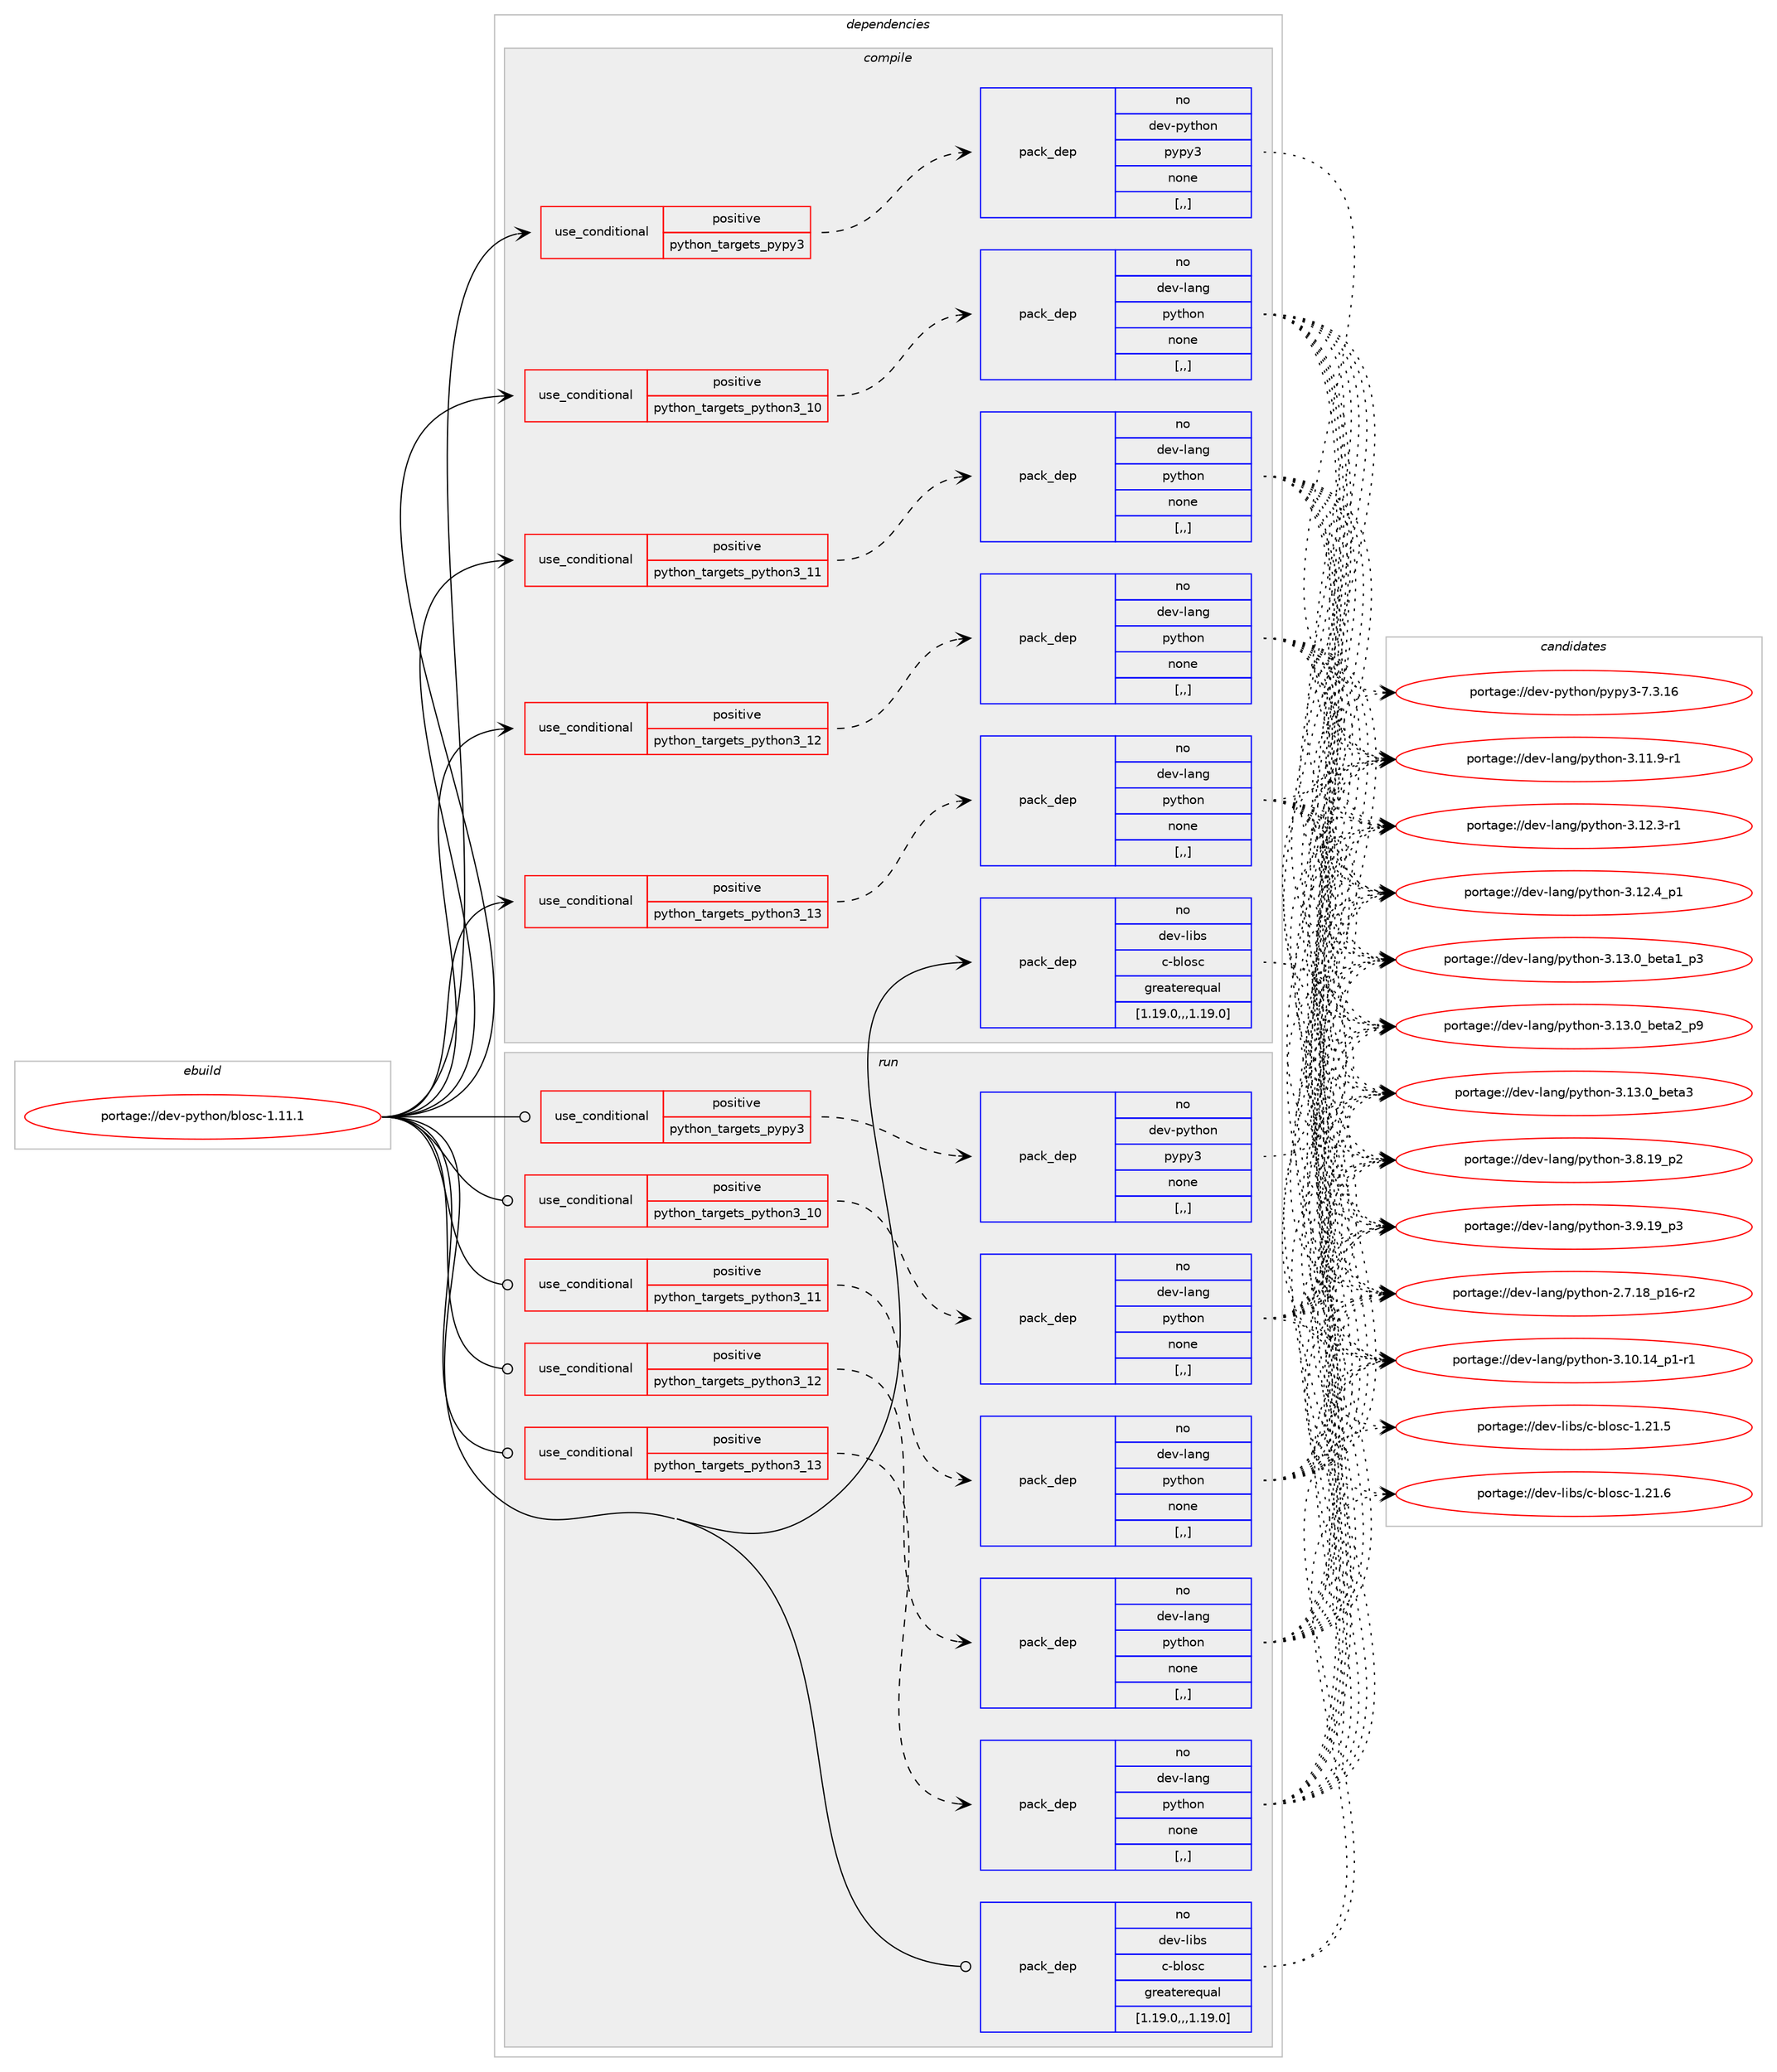 digraph prolog {

# *************
# Graph options
# *************

newrank=true;
concentrate=true;
compound=true;
graph [rankdir=LR,fontname=Helvetica,fontsize=10,ranksep=1.5];#, ranksep=2.5, nodesep=0.2];
edge  [arrowhead=vee];
node  [fontname=Helvetica,fontsize=10];

# **********
# The ebuild
# **********

subgraph cluster_leftcol {
color=gray;
rank=same;
label=<<i>ebuild</i>>;
id [label="portage://dev-python/blosc-1.11.1", color=red, width=4, href="../dev-python/blosc-1.11.1.svg"];
}

# ****************
# The dependencies
# ****************

subgraph cluster_midcol {
color=gray;
label=<<i>dependencies</i>>;
subgraph cluster_compile {
fillcolor="#eeeeee";
style=filled;
label=<<i>compile</i>>;
subgraph cond30429 {
dependency139536 [label=<<TABLE BORDER="0" CELLBORDER="1" CELLSPACING="0" CELLPADDING="4"><TR><TD ROWSPAN="3" CELLPADDING="10">use_conditional</TD></TR><TR><TD>positive</TD></TR><TR><TD>python_targets_pypy3</TD></TR></TABLE>>, shape=none, color=red];
subgraph pack107898 {
dependency139537 [label=<<TABLE BORDER="0" CELLBORDER="1" CELLSPACING="0" CELLPADDING="4" WIDTH="220"><TR><TD ROWSPAN="6" CELLPADDING="30">pack_dep</TD></TR><TR><TD WIDTH="110">no</TD></TR><TR><TD>dev-python</TD></TR><TR><TD>pypy3</TD></TR><TR><TD>none</TD></TR><TR><TD>[,,]</TD></TR></TABLE>>, shape=none, color=blue];
}
dependency139536:e -> dependency139537:w [weight=20,style="dashed",arrowhead="vee"];
}
id:e -> dependency139536:w [weight=20,style="solid",arrowhead="vee"];
subgraph cond30430 {
dependency139538 [label=<<TABLE BORDER="0" CELLBORDER="1" CELLSPACING="0" CELLPADDING="4"><TR><TD ROWSPAN="3" CELLPADDING="10">use_conditional</TD></TR><TR><TD>positive</TD></TR><TR><TD>python_targets_python3_10</TD></TR></TABLE>>, shape=none, color=red];
subgraph pack107899 {
dependency139539 [label=<<TABLE BORDER="0" CELLBORDER="1" CELLSPACING="0" CELLPADDING="4" WIDTH="220"><TR><TD ROWSPAN="6" CELLPADDING="30">pack_dep</TD></TR><TR><TD WIDTH="110">no</TD></TR><TR><TD>dev-lang</TD></TR><TR><TD>python</TD></TR><TR><TD>none</TD></TR><TR><TD>[,,]</TD></TR></TABLE>>, shape=none, color=blue];
}
dependency139538:e -> dependency139539:w [weight=20,style="dashed",arrowhead="vee"];
}
id:e -> dependency139538:w [weight=20,style="solid",arrowhead="vee"];
subgraph cond30431 {
dependency139540 [label=<<TABLE BORDER="0" CELLBORDER="1" CELLSPACING="0" CELLPADDING="4"><TR><TD ROWSPAN="3" CELLPADDING="10">use_conditional</TD></TR><TR><TD>positive</TD></TR><TR><TD>python_targets_python3_11</TD></TR></TABLE>>, shape=none, color=red];
subgraph pack107900 {
dependency139541 [label=<<TABLE BORDER="0" CELLBORDER="1" CELLSPACING="0" CELLPADDING="4" WIDTH="220"><TR><TD ROWSPAN="6" CELLPADDING="30">pack_dep</TD></TR><TR><TD WIDTH="110">no</TD></TR><TR><TD>dev-lang</TD></TR><TR><TD>python</TD></TR><TR><TD>none</TD></TR><TR><TD>[,,]</TD></TR></TABLE>>, shape=none, color=blue];
}
dependency139540:e -> dependency139541:w [weight=20,style="dashed",arrowhead="vee"];
}
id:e -> dependency139540:w [weight=20,style="solid",arrowhead="vee"];
subgraph cond30432 {
dependency139542 [label=<<TABLE BORDER="0" CELLBORDER="1" CELLSPACING="0" CELLPADDING="4"><TR><TD ROWSPAN="3" CELLPADDING="10">use_conditional</TD></TR><TR><TD>positive</TD></TR><TR><TD>python_targets_python3_12</TD></TR></TABLE>>, shape=none, color=red];
subgraph pack107901 {
dependency139543 [label=<<TABLE BORDER="0" CELLBORDER="1" CELLSPACING="0" CELLPADDING="4" WIDTH="220"><TR><TD ROWSPAN="6" CELLPADDING="30">pack_dep</TD></TR><TR><TD WIDTH="110">no</TD></TR><TR><TD>dev-lang</TD></TR><TR><TD>python</TD></TR><TR><TD>none</TD></TR><TR><TD>[,,]</TD></TR></TABLE>>, shape=none, color=blue];
}
dependency139542:e -> dependency139543:w [weight=20,style="dashed",arrowhead="vee"];
}
id:e -> dependency139542:w [weight=20,style="solid",arrowhead="vee"];
subgraph cond30433 {
dependency139544 [label=<<TABLE BORDER="0" CELLBORDER="1" CELLSPACING="0" CELLPADDING="4"><TR><TD ROWSPAN="3" CELLPADDING="10">use_conditional</TD></TR><TR><TD>positive</TD></TR><TR><TD>python_targets_python3_13</TD></TR></TABLE>>, shape=none, color=red];
subgraph pack107902 {
dependency139545 [label=<<TABLE BORDER="0" CELLBORDER="1" CELLSPACING="0" CELLPADDING="4" WIDTH="220"><TR><TD ROWSPAN="6" CELLPADDING="30">pack_dep</TD></TR><TR><TD WIDTH="110">no</TD></TR><TR><TD>dev-lang</TD></TR><TR><TD>python</TD></TR><TR><TD>none</TD></TR><TR><TD>[,,]</TD></TR></TABLE>>, shape=none, color=blue];
}
dependency139544:e -> dependency139545:w [weight=20,style="dashed",arrowhead="vee"];
}
id:e -> dependency139544:w [weight=20,style="solid",arrowhead="vee"];
subgraph pack107903 {
dependency139546 [label=<<TABLE BORDER="0" CELLBORDER="1" CELLSPACING="0" CELLPADDING="4" WIDTH="220"><TR><TD ROWSPAN="6" CELLPADDING="30">pack_dep</TD></TR><TR><TD WIDTH="110">no</TD></TR><TR><TD>dev-libs</TD></TR><TR><TD>c-blosc</TD></TR><TR><TD>greaterequal</TD></TR><TR><TD>[1.19.0,,,1.19.0]</TD></TR></TABLE>>, shape=none, color=blue];
}
id:e -> dependency139546:w [weight=20,style="solid",arrowhead="vee"];
}
subgraph cluster_compileandrun {
fillcolor="#eeeeee";
style=filled;
label=<<i>compile and run</i>>;
}
subgraph cluster_run {
fillcolor="#eeeeee";
style=filled;
label=<<i>run</i>>;
subgraph cond30434 {
dependency139547 [label=<<TABLE BORDER="0" CELLBORDER="1" CELLSPACING="0" CELLPADDING="4"><TR><TD ROWSPAN="3" CELLPADDING="10">use_conditional</TD></TR><TR><TD>positive</TD></TR><TR><TD>python_targets_pypy3</TD></TR></TABLE>>, shape=none, color=red];
subgraph pack107904 {
dependency139548 [label=<<TABLE BORDER="0" CELLBORDER="1" CELLSPACING="0" CELLPADDING="4" WIDTH="220"><TR><TD ROWSPAN="6" CELLPADDING="30">pack_dep</TD></TR><TR><TD WIDTH="110">no</TD></TR><TR><TD>dev-python</TD></TR><TR><TD>pypy3</TD></TR><TR><TD>none</TD></TR><TR><TD>[,,]</TD></TR></TABLE>>, shape=none, color=blue];
}
dependency139547:e -> dependency139548:w [weight=20,style="dashed",arrowhead="vee"];
}
id:e -> dependency139547:w [weight=20,style="solid",arrowhead="odot"];
subgraph cond30435 {
dependency139549 [label=<<TABLE BORDER="0" CELLBORDER="1" CELLSPACING="0" CELLPADDING="4"><TR><TD ROWSPAN="3" CELLPADDING="10">use_conditional</TD></TR><TR><TD>positive</TD></TR><TR><TD>python_targets_python3_10</TD></TR></TABLE>>, shape=none, color=red];
subgraph pack107905 {
dependency139550 [label=<<TABLE BORDER="0" CELLBORDER="1" CELLSPACING="0" CELLPADDING="4" WIDTH="220"><TR><TD ROWSPAN="6" CELLPADDING="30">pack_dep</TD></TR><TR><TD WIDTH="110">no</TD></TR><TR><TD>dev-lang</TD></TR><TR><TD>python</TD></TR><TR><TD>none</TD></TR><TR><TD>[,,]</TD></TR></TABLE>>, shape=none, color=blue];
}
dependency139549:e -> dependency139550:w [weight=20,style="dashed",arrowhead="vee"];
}
id:e -> dependency139549:w [weight=20,style="solid",arrowhead="odot"];
subgraph cond30436 {
dependency139551 [label=<<TABLE BORDER="0" CELLBORDER="1" CELLSPACING="0" CELLPADDING="4"><TR><TD ROWSPAN="3" CELLPADDING="10">use_conditional</TD></TR><TR><TD>positive</TD></TR><TR><TD>python_targets_python3_11</TD></TR></TABLE>>, shape=none, color=red];
subgraph pack107906 {
dependency139552 [label=<<TABLE BORDER="0" CELLBORDER="1" CELLSPACING="0" CELLPADDING="4" WIDTH="220"><TR><TD ROWSPAN="6" CELLPADDING="30">pack_dep</TD></TR><TR><TD WIDTH="110">no</TD></TR><TR><TD>dev-lang</TD></TR><TR><TD>python</TD></TR><TR><TD>none</TD></TR><TR><TD>[,,]</TD></TR></TABLE>>, shape=none, color=blue];
}
dependency139551:e -> dependency139552:w [weight=20,style="dashed",arrowhead="vee"];
}
id:e -> dependency139551:w [weight=20,style="solid",arrowhead="odot"];
subgraph cond30437 {
dependency139553 [label=<<TABLE BORDER="0" CELLBORDER="1" CELLSPACING="0" CELLPADDING="4"><TR><TD ROWSPAN="3" CELLPADDING="10">use_conditional</TD></TR><TR><TD>positive</TD></TR><TR><TD>python_targets_python3_12</TD></TR></TABLE>>, shape=none, color=red];
subgraph pack107907 {
dependency139554 [label=<<TABLE BORDER="0" CELLBORDER="1" CELLSPACING="0" CELLPADDING="4" WIDTH="220"><TR><TD ROWSPAN="6" CELLPADDING="30">pack_dep</TD></TR><TR><TD WIDTH="110">no</TD></TR><TR><TD>dev-lang</TD></TR><TR><TD>python</TD></TR><TR><TD>none</TD></TR><TR><TD>[,,]</TD></TR></TABLE>>, shape=none, color=blue];
}
dependency139553:e -> dependency139554:w [weight=20,style="dashed",arrowhead="vee"];
}
id:e -> dependency139553:w [weight=20,style="solid",arrowhead="odot"];
subgraph cond30438 {
dependency139555 [label=<<TABLE BORDER="0" CELLBORDER="1" CELLSPACING="0" CELLPADDING="4"><TR><TD ROWSPAN="3" CELLPADDING="10">use_conditional</TD></TR><TR><TD>positive</TD></TR><TR><TD>python_targets_python3_13</TD></TR></TABLE>>, shape=none, color=red];
subgraph pack107908 {
dependency139556 [label=<<TABLE BORDER="0" CELLBORDER="1" CELLSPACING="0" CELLPADDING="4" WIDTH="220"><TR><TD ROWSPAN="6" CELLPADDING="30">pack_dep</TD></TR><TR><TD WIDTH="110">no</TD></TR><TR><TD>dev-lang</TD></TR><TR><TD>python</TD></TR><TR><TD>none</TD></TR><TR><TD>[,,]</TD></TR></TABLE>>, shape=none, color=blue];
}
dependency139555:e -> dependency139556:w [weight=20,style="dashed",arrowhead="vee"];
}
id:e -> dependency139555:w [weight=20,style="solid",arrowhead="odot"];
subgraph pack107909 {
dependency139557 [label=<<TABLE BORDER="0" CELLBORDER="1" CELLSPACING="0" CELLPADDING="4" WIDTH="220"><TR><TD ROWSPAN="6" CELLPADDING="30">pack_dep</TD></TR><TR><TD WIDTH="110">no</TD></TR><TR><TD>dev-libs</TD></TR><TR><TD>c-blosc</TD></TR><TR><TD>greaterequal</TD></TR><TR><TD>[1.19.0,,,1.19.0]</TD></TR></TABLE>>, shape=none, color=blue];
}
id:e -> dependency139557:w [weight=20,style="solid",arrowhead="odot"];
}
}

# **************
# The candidates
# **************

subgraph cluster_choices {
rank=same;
color=gray;
label=<<i>candidates</i>>;

subgraph choice107898 {
color=black;
nodesep=1;
choice10010111845112121116104111110471121211121215145554651464954 [label="portage://dev-python/pypy3-7.3.16", color=red, width=4,href="../dev-python/pypy3-7.3.16.svg"];
dependency139537:e -> choice10010111845112121116104111110471121211121215145554651464954:w [style=dotted,weight="100"];
}
subgraph choice107899 {
color=black;
nodesep=1;
choice100101118451089711010347112121116104111110455046554649569511249544511450 [label="portage://dev-lang/python-2.7.18_p16-r2", color=red, width=4,href="../dev-lang/python-2.7.18_p16-r2.svg"];
choice100101118451089711010347112121116104111110455146494846495295112494511449 [label="portage://dev-lang/python-3.10.14_p1-r1", color=red, width=4,href="../dev-lang/python-3.10.14_p1-r1.svg"];
choice100101118451089711010347112121116104111110455146494946574511449 [label="portage://dev-lang/python-3.11.9-r1", color=red, width=4,href="../dev-lang/python-3.11.9-r1.svg"];
choice100101118451089711010347112121116104111110455146495046514511449 [label="portage://dev-lang/python-3.12.3-r1", color=red, width=4,href="../dev-lang/python-3.12.3-r1.svg"];
choice100101118451089711010347112121116104111110455146495046529511249 [label="portage://dev-lang/python-3.12.4_p1", color=red, width=4,href="../dev-lang/python-3.12.4_p1.svg"];
choice10010111845108971101034711212111610411111045514649514648959810111697499511251 [label="portage://dev-lang/python-3.13.0_beta1_p3", color=red, width=4,href="../dev-lang/python-3.13.0_beta1_p3.svg"];
choice10010111845108971101034711212111610411111045514649514648959810111697509511257 [label="portage://dev-lang/python-3.13.0_beta2_p9", color=red, width=4,href="../dev-lang/python-3.13.0_beta2_p9.svg"];
choice1001011184510897110103471121211161041111104551464951464895981011169751 [label="portage://dev-lang/python-3.13.0_beta3", color=red, width=4,href="../dev-lang/python-3.13.0_beta3.svg"];
choice100101118451089711010347112121116104111110455146564649579511250 [label="portage://dev-lang/python-3.8.19_p2", color=red, width=4,href="../dev-lang/python-3.8.19_p2.svg"];
choice100101118451089711010347112121116104111110455146574649579511251 [label="portage://dev-lang/python-3.9.19_p3", color=red, width=4,href="../dev-lang/python-3.9.19_p3.svg"];
dependency139539:e -> choice100101118451089711010347112121116104111110455046554649569511249544511450:w [style=dotted,weight="100"];
dependency139539:e -> choice100101118451089711010347112121116104111110455146494846495295112494511449:w [style=dotted,weight="100"];
dependency139539:e -> choice100101118451089711010347112121116104111110455146494946574511449:w [style=dotted,weight="100"];
dependency139539:e -> choice100101118451089711010347112121116104111110455146495046514511449:w [style=dotted,weight="100"];
dependency139539:e -> choice100101118451089711010347112121116104111110455146495046529511249:w [style=dotted,weight="100"];
dependency139539:e -> choice10010111845108971101034711212111610411111045514649514648959810111697499511251:w [style=dotted,weight="100"];
dependency139539:e -> choice10010111845108971101034711212111610411111045514649514648959810111697509511257:w [style=dotted,weight="100"];
dependency139539:e -> choice1001011184510897110103471121211161041111104551464951464895981011169751:w [style=dotted,weight="100"];
dependency139539:e -> choice100101118451089711010347112121116104111110455146564649579511250:w [style=dotted,weight="100"];
dependency139539:e -> choice100101118451089711010347112121116104111110455146574649579511251:w [style=dotted,weight="100"];
}
subgraph choice107900 {
color=black;
nodesep=1;
choice100101118451089711010347112121116104111110455046554649569511249544511450 [label="portage://dev-lang/python-2.7.18_p16-r2", color=red, width=4,href="../dev-lang/python-2.7.18_p16-r2.svg"];
choice100101118451089711010347112121116104111110455146494846495295112494511449 [label="portage://dev-lang/python-3.10.14_p1-r1", color=red, width=4,href="../dev-lang/python-3.10.14_p1-r1.svg"];
choice100101118451089711010347112121116104111110455146494946574511449 [label="portage://dev-lang/python-3.11.9-r1", color=red, width=4,href="../dev-lang/python-3.11.9-r1.svg"];
choice100101118451089711010347112121116104111110455146495046514511449 [label="portage://dev-lang/python-3.12.3-r1", color=red, width=4,href="../dev-lang/python-3.12.3-r1.svg"];
choice100101118451089711010347112121116104111110455146495046529511249 [label="portage://dev-lang/python-3.12.4_p1", color=red, width=4,href="../dev-lang/python-3.12.4_p1.svg"];
choice10010111845108971101034711212111610411111045514649514648959810111697499511251 [label="portage://dev-lang/python-3.13.0_beta1_p3", color=red, width=4,href="../dev-lang/python-3.13.0_beta1_p3.svg"];
choice10010111845108971101034711212111610411111045514649514648959810111697509511257 [label="portage://dev-lang/python-3.13.0_beta2_p9", color=red, width=4,href="../dev-lang/python-3.13.0_beta2_p9.svg"];
choice1001011184510897110103471121211161041111104551464951464895981011169751 [label="portage://dev-lang/python-3.13.0_beta3", color=red, width=4,href="../dev-lang/python-3.13.0_beta3.svg"];
choice100101118451089711010347112121116104111110455146564649579511250 [label="portage://dev-lang/python-3.8.19_p2", color=red, width=4,href="../dev-lang/python-3.8.19_p2.svg"];
choice100101118451089711010347112121116104111110455146574649579511251 [label="portage://dev-lang/python-3.9.19_p3", color=red, width=4,href="../dev-lang/python-3.9.19_p3.svg"];
dependency139541:e -> choice100101118451089711010347112121116104111110455046554649569511249544511450:w [style=dotted,weight="100"];
dependency139541:e -> choice100101118451089711010347112121116104111110455146494846495295112494511449:w [style=dotted,weight="100"];
dependency139541:e -> choice100101118451089711010347112121116104111110455146494946574511449:w [style=dotted,weight="100"];
dependency139541:e -> choice100101118451089711010347112121116104111110455146495046514511449:w [style=dotted,weight="100"];
dependency139541:e -> choice100101118451089711010347112121116104111110455146495046529511249:w [style=dotted,weight="100"];
dependency139541:e -> choice10010111845108971101034711212111610411111045514649514648959810111697499511251:w [style=dotted,weight="100"];
dependency139541:e -> choice10010111845108971101034711212111610411111045514649514648959810111697509511257:w [style=dotted,weight="100"];
dependency139541:e -> choice1001011184510897110103471121211161041111104551464951464895981011169751:w [style=dotted,weight="100"];
dependency139541:e -> choice100101118451089711010347112121116104111110455146564649579511250:w [style=dotted,weight="100"];
dependency139541:e -> choice100101118451089711010347112121116104111110455146574649579511251:w [style=dotted,weight="100"];
}
subgraph choice107901 {
color=black;
nodesep=1;
choice100101118451089711010347112121116104111110455046554649569511249544511450 [label="portage://dev-lang/python-2.7.18_p16-r2", color=red, width=4,href="../dev-lang/python-2.7.18_p16-r2.svg"];
choice100101118451089711010347112121116104111110455146494846495295112494511449 [label="portage://dev-lang/python-3.10.14_p1-r1", color=red, width=4,href="../dev-lang/python-3.10.14_p1-r1.svg"];
choice100101118451089711010347112121116104111110455146494946574511449 [label="portage://dev-lang/python-3.11.9-r1", color=red, width=4,href="../dev-lang/python-3.11.9-r1.svg"];
choice100101118451089711010347112121116104111110455146495046514511449 [label="portage://dev-lang/python-3.12.3-r1", color=red, width=4,href="../dev-lang/python-3.12.3-r1.svg"];
choice100101118451089711010347112121116104111110455146495046529511249 [label="portage://dev-lang/python-3.12.4_p1", color=red, width=4,href="../dev-lang/python-3.12.4_p1.svg"];
choice10010111845108971101034711212111610411111045514649514648959810111697499511251 [label="portage://dev-lang/python-3.13.0_beta1_p3", color=red, width=4,href="../dev-lang/python-3.13.0_beta1_p3.svg"];
choice10010111845108971101034711212111610411111045514649514648959810111697509511257 [label="portage://dev-lang/python-3.13.0_beta2_p9", color=red, width=4,href="../dev-lang/python-3.13.0_beta2_p9.svg"];
choice1001011184510897110103471121211161041111104551464951464895981011169751 [label="portage://dev-lang/python-3.13.0_beta3", color=red, width=4,href="../dev-lang/python-3.13.0_beta3.svg"];
choice100101118451089711010347112121116104111110455146564649579511250 [label="portage://dev-lang/python-3.8.19_p2", color=red, width=4,href="../dev-lang/python-3.8.19_p2.svg"];
choice100101118451089711010347112121116104111110455146574649579511251 [label="portage://dev-lang/python-3.9.19_p3", color=red, width=4,href="../dev-lang/python-3.9.19_p3.svg"];
dependency139543:e -> choice100101118451089711010347112121116104111110455046554649569511249544511450:w [style=dotted,weight="100"];
dependency139543:e -> choice100101118451089711010347112121116104111110455146494846495295112494511449:w [style=dotted,weight="100"];
dependency139543:e -> choice100101118451089711010347112121116104111110455146494946574511449:w [style=dotted,weight="100"];
dependency139543:e -> choice100101118451089711010347112121116104111110455146495046514511449:w [style=dotted,weight="100"];
dependency139543:e -> choice100101118451089711010347112121116104111110455146495046529511249:w [style=dotted,weight="100"];
dependency139543:e -> choice10010111845108971101034711212111610411111045514649514648959810111697499511251:w [style=dotted,weight="100"];
dependency139543:e -> choice10010111845108971101034711212111610411111045514649514648959810111697509511257:w [style=dotted,weight="100"];
dependency139543:e -> choice1001011184510897110103471121211161041111104551464951464895981011169751:w [style=dotted,weight="100"];
dependency139543:e -> choice100101118451089711010347112121116104111110455146564649579511250:w [style=dotted,weight="100"];
dependency139543:e -> choice100101118451089711010347112121116104111110455146574649579511251:w [style=dotted,weight="100"];
}
subgraph choice107902 {
color=black;
nodesep=1;
choice100101118451089711010347112121116104111110455046554649569511249544511450 [label="portage://dev-lang/python-2.7.18_p16-r2", color=red, width=4,href="../dev-lang/python-2.7.18_p16-r2.svg"];
choice100101118451089711010347112121116104111110455146494846495295112494511449 [label="portage://dev-lang/python-3.10.14_p1-r1", color=red, width=4,href="../dev-lang/python-3.10.14_p1-r1.svg"];
choice100101118451089711010347112121116104111110455146494946574511449 [label="portage://dev-lang/python-3.11.9-r1", color=red, width=4,href="../dev-lang/python-3.11.9-r1.svg"];
choice100101118451089711010347112121116104111110455146495046514511449 [label="portage://dev-lang/python-3.12.3-r1", color=red, width=4,href="../dev-lang/python-3.12.3-r1.svg"];
choice100101118451089711010347112121116104111110455146495046529511249 [label="portage://dev-lang/python-3.12.4_p1", color=red, width=4,href="../dev-lang/python-3.12.4_p1.svg"];
choice10010111845108971101034711212111610411111045514649514648959810111697499511251 [label="portage://dev-lang/python-3.13.0_beta1_p3", color=red, width=4,href="../dev-lang/python-3.13.0_beta1_p3.svg"];
choice10010111845108971101034711212111610411111045514649514648959810111697509511257 [label="portage://dev-lang/python-3.13.0_beta2_p9", color=red, width=4,href="../dev-lang/python-3.13.0_beta2_p9.svg"];
choice1001011184510897110103471121211161041111104551464951464895981011169751 [label="portage://dev-lang/python-3.13.0_beta3", color=red, width=4,href="../dev-lang/python-3.13.0_beta3.svg"];
choice100101118451089711010347112121116104111110455146564649579511250 [label="portage://dev-lang/python-3.8.19_p2", color=red, width=4,href="../dev-lang/python-3.8.19_p2.svg"];
choice100101118451089711010347112121116104111110455146574649579511251 [label="portage://dev-lang/python-3.9.19_p3", color=red, width=4,href="../dev-lang/python-3.9.19_p3.svg"];
dependency139545:e -> choice100101118451089711010347112121116104111110455046554649569511249544511450:w [style=dotted,weight="100"];
dependency139545:e -> choice100101118451089711010347112121116104111110455146494846495295112494511449:w [style=dotted,weight="100"];
dependency139545:e -> choice100101118451089711010347112121116104111110455146494946574511449:w [style=dotted,weight="100"];
dependency139545:e -> choice100101118451089711010347112121116104111110455146495046514511449:w [style=dotted,weight="100"];
dependency139545:e -> choice100101118451089711010347112121116104111110455146495046529511249:w [style=dotted,weight="100"];
dependency139545:e -> choice10010111845108971101034711212111610411111045514649514648959810111697499511251:w [style=dotted,weight="100"];
dependency139545:e -> choice10010111845108971101034711212111610411111045514649514648959810111697509511257:w [style=dotted,weight="100"];
dependency139545:e -> choice1001011184510897110103471121211161041111104551464951464895981011169751:w [style=dotted,weight="100"];
dependency139545:e -> choice100101118451089711010347112121116104111110455146564649579511250:w [style=dotted,weight="100"];
dependency139545:e -> choice100101118451089711010347112121116104111110455146574649579511251:w [style=dotted,weight="100"];
}
subgraph choice107903 {
color=black;
nodesep=1;
choice1001011184510810598115479945981081111159945494650494653 [label="portage://dev-libs/c-blosc-1.21.5", color=red, width=4,href="../dev-libs/c-blosc-1.21.5.svg"];
choice1001011184510810598115479945981081111159945494650494654 [label="portage://dev-libs/c-blosc-1.21.6", color=red, width=4,href="../dev-libs/c-blosc-1.21.6.svg"];
dependency139546:e -> choice1001011184510810598115479945981081111159945494650494653:w [style=dotted,weight="100"];
dependency139546:e -> choice1001011184510810598115479945981081111159945494650494654:w [style=dotted,weight="100"];
}
subgraph choice107904 {
color=black;
nodesep=1;
choice10010111845112121116104111110471121211121215145554651464954 [label="portage://dev-python/pypy3-7.3.16", color=red, width=4,href="../dev-python/pypy3-7.3.16.svg"];
dependency139548:e -> choice10010111845112121116104111110471121211121215145554651464954:w [style=dotted,weight="100"];
}
subgraph choice107905 {
color=black;
nodesep=1;
choice100101118451089711010347112121116104111110455046554649569511249544511450 [label="portage://dev-lang/python-2.7.18_p16-r2", color=red, width=4,href="../dev-lang/python-2.7.18_p16-r2.svg"];
choice100101118451089711010347112121116104111110455146494846495295112494511449 [label="portage://dev-lang/python-3.10.14_p1-r1", color=red, width=4,href="../dev-lang/python-3.10.14_p1-r1.svg"];
choice100101118451089711010347112121116104111110455146494946574511449 [label="portage://dev-lang/python-3.11.9-r1", color=red, width=4,href="../dev-lang/python-3.11.9-r1.svg"];
choice100101118451089711010347112121116104111110455146495046514511449 [label="portage://dev-lang/python-3.12.3-r1", color=red, width=4,href="../dev-lang/python-3.12.3-r1.svg"];
choice100101118451089711010347112121116104111110455146495046529511249 [label="portage://dev-lang/python-3.12.4_p1", color=red, width=4,href="../dev-lang/python-3.12.4_p1.svg"];
choice10010111845108971101034711212111610411111045514649514648959810111697499511251 [label="portage://dev-lang/python-3.13.0_beta1_p3", color=red, width=4,href="../dev-lang/python-3.13.0_beta1_p3.svg"];
choice10010111845108971101034711212111610411111045514649514648959810111697509511257 [label="portage://dev-lang/python-3.13.0_beta2_p9", color=red, width=4,href="../dev-lang/python-3.13.0_beta2_p9.svg"];
choice1001011184510897110103471121211161041111104551464951464895981011169751 [label="portage://dev-lang/python-3.13.0_beta3", color=red, width=4,href="../dev-lang/python-3.13.0_beta3.svg"];
choice100101118451089711010347112121116104111110455146564649579511250 [label="portage://dev-lang/python-3.8.19_p2", color=red, width=4,href="../dev-lang/python-3.8.19_p2.svg"];
choice100101118451089711010347112121116104111110455146574649579511251 [label="portage://dev-lang/python-3.9.19_p3", color=red, width=4,href="../dev-lang/python-3.9.19_p3.svg"];
dependency139550:e -> choice100101118451089711010347112121116104111110455046554649569511249544511450:w [style=dotted,weight="100"];
dependency139550:e -> choice100101118451089711010347112121116104111110455146494846495295112494511449:w [style=dotted,weight="100"];
dependency139550:e -> choice100101118451089711010347112121116104111110455146494946574511449:w [style=dotted,weight="100"];
dependency139550:e -> choice100101118451089711010347112121116104111110455146495046514511449:w [style=dotted,weight="100"];
dependency139550:e -> choice100101118451089711010347112121116104111110455146495046529511249:w [style=dotted,weight="100"];
dependency139550:e -> choice10010111845108971101034711212111610411111045514649514648959810111697499511251:w [style=dotted,weight="100"];
dependency139550:e -> choice10010111845108971101034711212111610411111045514649514648959810111697509511257:w [style=dotted,weight="100"];
dependency139550:e -> choice1001011184510897110103471121211161041111104551464951464895981011169751:w [style=dotted,weight="100"];
dependency139550:e -> choice100101118451089711010347112121116104111110455146564649579511250:w [style=dotted,weight="100"];
dependency139550:e -> choice100101118451089711010347112121116104111110455146574649579511251:w [style=dotted,weight="100"];
}
subgraph choice107906 {
color=black;
nodesep=1;
choice100101118451089711010347112121116104111110455046554649569511249544511450 [label="portage://dev-lang/python-2.7.18_p16-r2", color=red, width=4,href="../dev-lang/python-2.7.18_p16-r2.svg"];
choice100101118451089711010347112121116104111110455146494846495295112494511449 [label="portage://dev-lang/python-3.10.14_p1-r1", color=red, width=4,href="../dev-lang/python-3.10.14_p1-r1.svg"];
choice100101118451089711010347112121116104111110455146494946574511449 [label="portage://dev-lang/python-3.11.9-r1", color=red, width=4,href="../dev-lang/python-3.11.9-r1.svg"];
choice100101118451089711010347112121116104111110455146495046514511449 [label="portage://dev-lang/python-3.12.3-r1", color=red, width=4,href="../dev-lang/python-3.12.3-r1.svg"];
choice100101118451089711010347112121116104111110455146495046529511249 [label="portage://dev-lang/python-3.12.4_p1", color=red, width=4,href="../dev-lang/python-3.12.4_p1.svg"];
choice10010111845108971101034711212111610411111045514649514648959810111697499511251 [label="portage://dev-lang/python-3.13.0_beta1_p3", color=red, width=4,href="../dev-lang/python-3.13.0_beta1_p3.svg"];
choice10010111845108971101034711212111610411111045514649514648959810111697509511257 [label="portage://dev-lang/python-3.13.0_beta2_p9", color=red, width=4,href="../dev-lang/python-3.13.0_beta2_p9.svg"];
choice1001011184510897110103471121211161041111104551464951464895981011169751 [label="portage://dev-lang/python-3.13.0_beta3", color=red, width=4,href="../dev-lang/python-3.13.0_beta3.svg"];
choice100101118451089711010347112121116104111110455146564649579511250 [label="portage://dev-lang/python-3.8.19_p2", color=red, width=4,href="../dev-lang/python-3.8.19_p2.svg"];
choice100101118451089711010347112121116104111110455146574649579511251 [label="portage://dev-lang/python-3.9.19_p3", color=red, width=4,href="../dev-lang/python-3.9.19_p3.svg"];
dependency139552:e -> choice100101118451089711010347112121116104111110455046554649569511249544511450:w [style=dotted,weight="100"];
dependency139552:e -> choice100101118451089711010347112121116104111110455146494846495295112494511449:w [style=dotted,weight="100"];
dependency139552:e -> choice100101118451089711010347112121116104111110455146494946574511449:w [style=dotted,weight="100"];
dependency139552:e -> choice100101118451089711010347112121116104111110455146495046514511449:w [style=dotted,weight="100"];
dependency139552:e -> choice100101118451089711010347112121116104111110455146495046529511249:w [style=dotted,weight="100"];
dependency139552:e -> choice10010111845108971101034711212111610411111045514649514648959810111697499511251:w [style=dotted,weight="100"];
dependency139552:e -> choice10010111845108971101034711212111610411111045514649514648959810111697509511257:w [style=dotted,weight="100"];
dependency139552:e -> choice1001011184510897110103471121211161041111104551464951464895981011169751:w [style=dotted,weight="100"];
dependency139552:e -> choice100101118451089711010347112121116104111110455146564649579511250:w [style=dotted,weight="100"];
dependency139552:e -> choice100101118451089711010347112121116104111110455146574649579511251:w [style=dotted,weight="100"];
}
subgraph choice107907 {
color=black;
nodesep=1;
choice100101118451089711010347112121116104111110455046554649569511249544511450 [label="portage://dev-lang/python-2.7.18_p16-r2", color=red, width=4,href="../dev-lang/python-2.7.18_p16-r2.svg"];
choice100101118451089711010347112121116104111110455146494846495295112494511449 [label="portage://dev-lang/python-3.10.14_p1-r1", color=red, width=4,href="../dev-lang/python-3.10.14_p1-r1.svg"];
choice100101118451089711010347112121116104111110455146494946574511449 [label="portage://dev-lang/python-3.11.9-r1", color=red, width=4,href="../dev-lang/python-3.11.9-r1.svg"];
choice100101118451089711010347112121116104111110455146495046514511449 [label="portage://dev-lang/python-3.12.3-r1", color=red, width=4,href="../dev-lang/python-3.12.3-r1.svg"];
choice100101118451089711010347112121116104111110455146495046529511249 [label="portage://dev-lang/python-3.12.4_p1", color=red, width=4,href="../dev-lang/python-3.12.4_p1.svg"];
choice10010111845108971101034711212111610411111045514649514648959810111697499511251 [label="portage://dev-lang/python-3.13.0_beta1_p3", color=red, width=4,href="../dev-lang/python-3.13.0_beta1_p3.svg"];
choice10010111845108971101034711212111610411111045514649514648959810111697509511257 [label="portage://dev-lang/python-3.13.0_beta2_p9", color=red, width=4,href="../dev-lang/python-3.13.0_beta2_p9.svg"];
choice1001011184510897110103471121211161041111104551464951464895981011169751 [label="portage://dev-lang/python-3.13.0_beta3", color=red, width=4,href="../dev-lang/python-3.13.0_beta3.svg"];
choice100101118451089711010347112121116104111110455146564649579511250 [label="portage://dev-lang/python-3.8.19_p2", color=red, width=4,href="../dev-lang/python-3.8.19_p2.svg"];
choice100101118451089711010347112121116104111110455146574649579511251 [label="portage://dev-lang/python-3.9.19_p3", color=red, width=4,href="../dev-lang/python-3.9.19_p3.svg"];
dependency139554:e -> choice100101118451089711010347112121116104111110455046554649569511249544511450:w [style=dotted,weight="100"];
dependency139554:e -> choice100101118451089711010347112121116104111110455146494846495295112494511449:w [style=dotted,weight="100"];
dependency139554:e -> choice100101118451089711010347112121116104111110455146494946574511449:w [style=dotted,weight="100"];
dependency139554:e -> choice100101118451089711010347112121116104111110455146495046514511449:w [style=dotted,weight="100"];
dependency139554:e -> choice100101118451089711010347112121116104111110455146495046529511249:w [style=dotted,weight="100"];
dependency139554:e -> choice10010111845108971101034711212111610411111045514649514648959810111697499511251:w [style=dotted,weight="100"];
dependency139554:e -> choice10010111845108971101034711212111610411111045514649514648959810111697509511257:w [style=dotted,weight="100"];
dependency139554:e -> choice1001011184510897110103471121211161041111104551464951464895981011169751:w [style=dotted,weight="100"];
dependency139554:e -> choice100101118451089711010347112121116104111110455146564649579511250:w [style=dotted,weight="100"];
dependency139554:e -> choice100101118451089711010347112121116104111110455146574649579511251:w [style=dotted,weight="100"];
}
subgraph choice107908 {
color=black;
nodesep=1;
choice100101118451089711010347112121116104111110455046554649569511249544511450 [label="portage://dev-lang/python-2.7.18_p16-r2", color=red, width=4,href="../dev-lang/python-2.7.18_p16-r2.svg"];
choice100101118451089711010347112121116104111110455146494846495295112494511449 [label="portage://dev-lang/python-3.10.14_p1-r1", color=red, width=4,href="../dev-lang/python-3.10.14_p1-r1.svg"];
choice100101118451089711010347112121116104111110455146494946574511449 [label="portage://dev-lang/python-3.11.9-r1", color=red, width=4,href="../dev-lang/python-3.11.9-r1.svg"];
choice100101118451089711010347112121116104111110455146495046514511449 [label="portage://dev-lang/python-3.12.3-r1", color=red, width=4,href="../dev-lang/python-3.12.3-r1.svg"];
choice100101118451089711010347112121116104111110455146495046529511249 [label="portage://dev-lang/python-3.12.4_p1", color=red, width=4,href="../dev-lang/python-3.12.4_p1.svg"];
choice10010111845108971101034711212111610411111045514649514648959810111697499511251 [label="portage://dev-lang/python-3.13.0_beta1_p3", color=red, width=4,href="../dev-lang/python-3.13.0_beta1_p3.svg"];
choice10010111845108971101034711212111610411111045514649514648959810111697509511257 [label="portage://dev-lang/python-3.13.0_beta2_p9", color=red, width=4,href="../dev-lang/python-3.13.0_beta2_p9.svg"];
choice1001011184510897110103471121211161041111104551464951464895981011169751 [label="portage://dev-lang/python-3.13.0_beta3", color=red, width=4,href="../dev-lang/python-3.13.0_beta3.svg"];
choice100101118451089711010347112121116104111110455146564649579511250 [label="portage://dev-lang/python-3.8.19_p2", color=red, width=4,href="../dev-lang/python-3.8.19_p2.svg"];
choice100101118451089711010347112121116104111110455146574649579511251 [label="portage://dev-lang/python-3.9.19_p3", color=red, width=4,href="../dev-lang/python-3.9.19_p3.svg"];
dependency139556:e -> choice100101118451089711010347112121116104111110455046554649569511249544511450:w [style=dotted,weight="100"];
dependency139556:e -> choice100101118451089711010347112121116104111110455146494846495295112494511449:w [style=dotted,weight="100"];
dependency139556:e -> choice100101118451089711010347112121116104111110455146494946574511449:w [style=dotted,weight="100"];
dependency139556:e -> choice100101118451089711010347112121116104111110455146495046514511449:w [style=dotted,weight="100"];
dependency139556:e -> choice100101118451089711010347112121116104111110455146495046529511249:w [style=dotted,weight="100"];
dependency139556:e -> choice10010111845108971101034711212111610411111045514649514648959810111697499511251:w [style=dotted,weight="100"];
dependency139556:e -> choice10010111845108971101034711212111610411111045514649514648959810111697509511257:w [style=dotted,weight="100"];
dependency139556:e -> choice1001011184510897110103471121211161041111104551464951464895981011169751:w [style=dotted,weight="100"];
dependency139556:e -> choice100101118451089711010347112121116104111110455146564649579511250:w [style=dotted,weight="100"];
dependency139556:e -> choice100101118451089711010347112121116104111110455146574649579511251:w [style=dotted,weight="100"];
}
subgraph choice107909 {
color=black;
nodesep=1;
choice1001011184510810598115479945981081111159945494650494653 [label="portage://dev-libs/c-blosc-1.21.5", color=red, width=4,href="../dev-libs/c-blosc-1.21.5.svg"];
choice1001011184510810598115479945981081111159945494650494654 [label="portage://dev-libs/c-blosc-1.21.6", color=red, width=4,href="../dev-libs/c-blosc-1.21.6.svg"];
dependency139557:e -> choice1001011184510810598115479945981081111159945494650494653:w [style=dotted,weight="100"];
dependency139557:e -> choice1001011184510810598115479945981081111159945494650494654:w [style=dotted,weight="100"];
}
}

}

